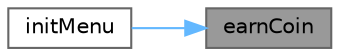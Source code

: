 digraph "earnCoin"
{
 // LATEX_PDF_SIZE
  bgcolor="transparent";
  edge [fontname=Helvetica,fontsize=10,labelfontname=Helvetica,labelfontsize=10];
  node [fontname=Helvetica,fontsize=10,shape=box,height=0.2,width=0.4];
  rankdir="RL";
  Node1 [id="Node000001",label="earnCoin",height=0.2,width=0.4,color="gray40", fillcolor="grey60", style="filled", fontcolor="black",tooltip="听歌赚金币信号"];
  Node1 -> Node2 [id="edge1_Node000001_Node000002",dir="back",color="steelblue1",style="solid",tooltip=" "];
  Node2 [id="Node000002",label="initMenu",height=0.2,width=0.4,color="grey40", fillcolor="white", style="filled",URL="$class_title_option_menu.html#a9b45abf428270b1d7e17309e9fc6fe1f",tooltip="初始化菜单布局和内容"];
}
